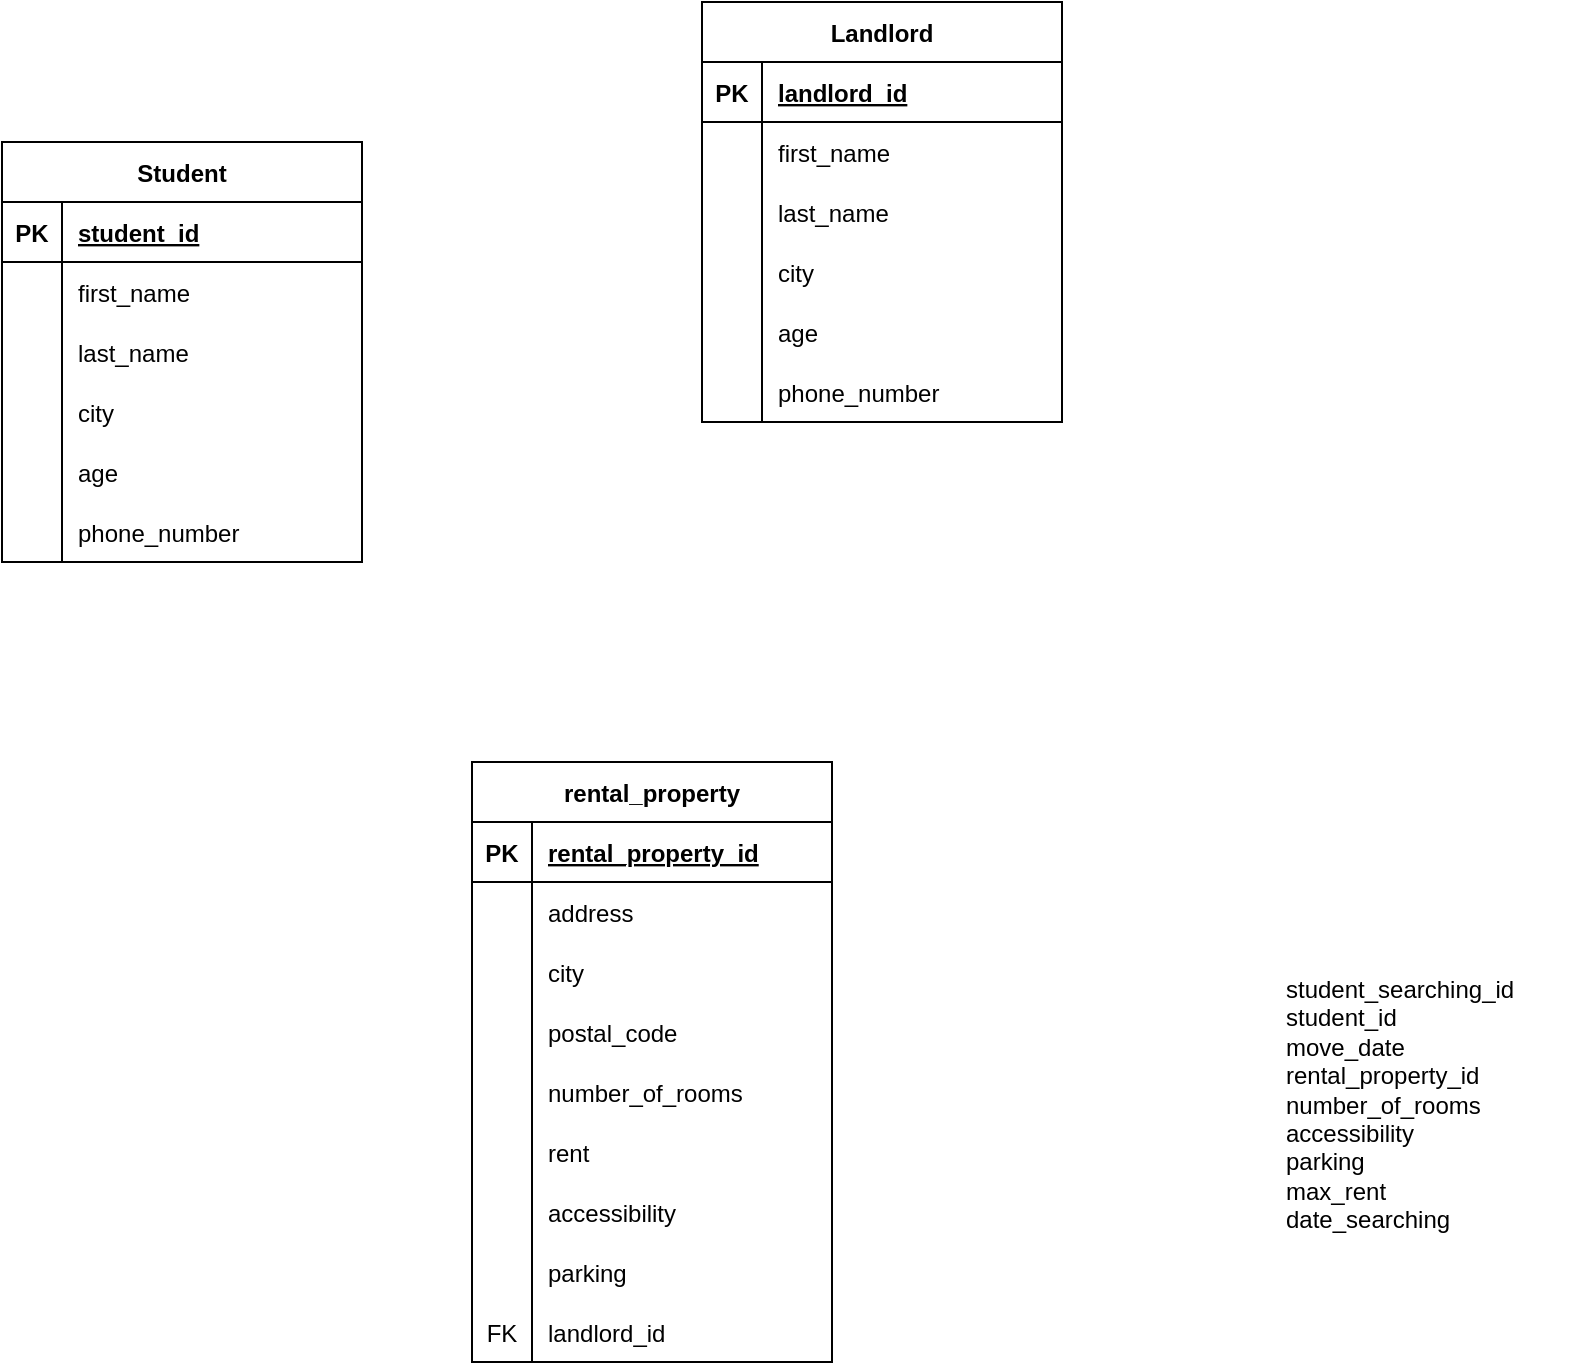 <mxfile version="20.5.3" type="github">
  <diagram id="fzFdkP5ZeFTCwG1FxZoy" name="Page-1">
    <mxGraphModel dx="828" dy="452" grid="1" gridSize="10" guides="1" tooltips="1" connect="1" arrows="1" fold="1" page="1" pageScale="1" pageWidth="850" pageHeight="1100" math="0" shadow="0">
      <root>
        <mxCell id="0" />
        <mxCell id="1" parent="0" />
        <mxCell id="A5VDw5LPp-jY6Zv5BWsA-1" value="Student" style="shape=table;startSize=30;container=1;collapsible=1;childLayout=tableLayout;fixedRows=1;rowLines=0;fontStyle=1;align=center;resizeLast=1;" vertex="1" parent="1">
          <mxGeometry x="100" y="430" width="180" height="210" as="geometry" />
        </mxCell>
        <mxCell id="A5VDw5LPp-jY6Zv5BWsA-2" value="" style="shape=tableRow;horizontal=0;startSize=0;swimlaneHead=0;swimlaneBody=0;fillColor=none;collapsible=0;dropTarget=0;points=[[0,0.5],[1,0.5]];portConstraint=eastwest;top=0;left=0;right=0;bottom=1;" vertex="1" parent="A5VDw5LPp-jY6Zv5BWsA-1">
          <mxGeometry y="30" width="180" height="30" as="geometry" />
        </mxCell>
        <mxCell id="A5VDw5LPp-jY6Zv5BWsA-3" value="PK" style="shape=partialRectangle;connectable=0;fillColor=none;top=0;left=0;bottom=0;right=0;fontStyle=1;overflow=hidden;" vertex="1" parent="A5VDw5LPp-jY6Zv5BWsA-2">
          <mxGeometry width="30" height="30" as="geometry">
            <mxRectangle width="30" height="30" as="alternateBounds" />
          </mxGeometry>
        </mxCell>
        <mxCell id="A5VDw5LPp-jY6Zv5BWsA-4" value="student_id" style="shape=partialRectangle;connectable=0;fillColor=none;top=0;left=0;bottom=0;right=0;align=left;spacingLeft=6;fontStyle=5;overflow=hidden;" vertex="1" parent="A5VDw5LPp-jY6Zv5BWsA-2">
          <mxGeometry x="30" width="150" height="30" as="geometry">
            <mxRectangle width="150" height="30" as="alternateBounds" />
          </mxGeometry>
        </mxCell>
        <mxCell id="A5VDw5LPp-jY6Zv5BWsA-5" value="" style="shape=tableRow;horizontal=0;startSize=0;swimlaneHead=0;swimlaneBody=0;fillColor=none;collapsible=0;dropTarget=0;points=[[0,0.5],[1,0.5]];portConstraint=eastwest;top=0;left=0;right=0;bottom=0;" vertex="1" parent="A5VDw5LPp-jY6Zv5BWsA-1">
          <mxGeometry y="60" width="180" height="30" as="geometry" />
        </mxCell>
        <mxCell id="A5VDw5LPp-jY6Zv5BWsA-6" value="" style="shape=partialRectangle;connectable=0;fillColor=none;top=0;left=0;bottom=0;right=0;editable=1;overflow=hidden;" vertex="1" parent="A5VDw5LPp-jY6Zv5BWsA-5">
          <mxGeometry width="30" height="30" as="geometry">
            <mxRectangle width="30" height="30" as="alternateBounds" />
          </mxGeometry>
        </mxCell>
        <mxCell id="A5VDw5LPp-jY6Zv5BWsA-7" value="first_name" style="shape=partialRectangle;connectable=0;fillColor=none;top=0;left=0;bottom=0;right=0;align=left;spacingLeft=6;overflow=hidden;" vertex="1" parent="A5VDw5LPp-jY6Zv5BWsA-5">
          <mxGeometry x="30" width="150" height="30" as="geometry">
            <mxRectangle width="150" height="30" as="alternateBounds" />
          </mxGeometry>
        </mxCell>
        <mxCell id="A5VDw5LPp-jY6Zv5BWsA-8" value="" style="shape=tableRow;horizontal=0;startSize=0;swimlaneHead=0;swimlaneBody=0;fillColor=none;collapsible=0;dropTarget=0;points=[[0,0.5],[1,0.5]];portConstraint=eastwest;top=0;left=0;right=0;bottom=0;" vertex="1" parent="A5VDw5LPp-jY6Zv5BWsA-1">
          <mxGeometry y="90" width="180" height="30" as="geometry" />
        </mxCell>
        <mxCell id="A5VDw5LPp-jY6Zv5BWsA-9" value="" style="shape=partialRectangle;connectable=0;fillColor=none;top=0;left=0;bottom=0;right=0;editable=1;overflow=hidden;" vertex="1" parent="A5VDw5LPp-jY6Zv5BWsA-8">
          <mxGeometry width="30" height="30" as="geometry">
            <mxRectangle width="30" height="30" as="alternateBounds" />
          </mxGeometry>
        </mxCell>
        <mxCell id="A5VDw5LPp-jY6Zv5BWsA-10" value="last_name" style="shape=partialRectangle;connectable=0;fillColor=none;top=0;left=0;bottom=0;right=0;align=left;spacingLeft=6;overflow=hidden;" vertex="1" parent="A5VDw5LPp-jY6Zv5BWsA-8">
          <mxGeometry x="30" width="150" height="30" as="geometry">
            <mxRectangle width="150" height="30" as="alternateBounds" />
          </mxGeometry>
        </mxCell>
        <mxCell id="A5VDw5LPp-jY6Zv5BWsA-11" value="" style="shape=tableRow;horizontal=0;startSize=0;swimlaneHead=0;swimlaneBody=0;fillColor=none;collapsible=0;dropTarget=0;points=[[0,0.5],[1,0.5]];portConstraint=eastwest;top=0;left=0;right=0;bottom=0;" vertex="1" parent="A5VDw5LPp-jY6Zv5BWsA-1">
          <mxGeometry y="120" width="180" height="30" as="geometry" />
        </mxCell>
        <mxCell id="A5VDw5LPp-jY6Zv5BWsA-12" value="" style="shape=partialRectangle;connectable=0;fillColor=none;top=0;left=0;bottom=0;right=0;editable=1;overflow=hidden;" vertex="1" parent="A5VDw5LPp-jY6Zv5BWsA-11">
          <mxGeometry width="30" height="30" as="geometry">
            <mxRectangle width="30" height="30" as="alternateBounds" />
          </mxGeometry>
        </mxCell>
        <mxCell id="A5VDw5LPp-jY6Zv5BWsA-13" value="city" style="shape=partialRectangle;connectable=0;fillColor=none;top=0;left=0;bottom=0;right=0;align=left;spacingLeft=6;overflow=hidden;" vertex="1" parent="A5VDw5LPp-jY6Zv5BWsA-11">
          <mxGeometry x="30" width="150" height="30" as="geometry">
            <mxRectangle width="150" height="30" as="alternateBounds" />
          </mxGeometry>
        </mxCell>
        <mxCell id="A5VDw5LPp-jY6Zv5BWsA-15" value="" style="shape=tableRow;horizontal=0;startSize=0;swimlaneHead=0;swimlaneBody=0;fillColor=none;collapsible=0;dropTarget=0;points=[[0,0.5],[1,0.5]];portConstraint=eastwest;top=0;left=0;right=0;bottom=0;" vertex="1" parent="A5VDw5LPp-jY6Zv5BWsA-1">
          <mxGeometry y="150" width="180" height="30" as="geometry" />
        </mxCell>
        <mxCell id="A5VDw5LPp-jY6Zv5BWsA-16" value="" style="shape=partialRectangle;connectable=0;fillColor=none;top=0;left=0;bottom=0;right=0;editable=1;overflow=hidden;" vertex="1" parent="A5VDw5LPp-jY6Zv5BWsA-15">
          <mxGeometry width="30" height="30" as="geometry">
            <mxRectangle width="30" height="30" as="alternateBounds" />
          </mxGeometry>
        </mxCell>
        <mxCell id="A5VDw5LPp-jY6Zv5BWsA-17" value="age" style="shape=partialRectangle;connectable=0;fillColor=none;top=0;left=0;bottom=0;right=0;align=left;spacingLeft=6;overflow=hidden;" vertex="1" parent="A5VDw5LPp-jY6Zv5BWsA-15">
          <mxGeometry x="30" width="150" height="30" as="geometry">
            <mxRectangle width="150" height="30" as="alternateBounds" />
          </mxGeometry>
        </mxCell>
        <mxCell id="A5VDw5LPp-jY6Zv5BWsA-18" value="" style="shape=tableRow;horizontal=0;startSize=0;swimlaneHead=0;swimlaneBody=0;fillColor=none;collapsible=0;dropTarget=0;points=[[0,0.5],[1,0.5]];portConstraint=eastwest;top=0;left=0;right=0;bottom=0;" vertex="1" parent="A5VDw5LPp-jY6Zv5BWsA-1">
          <mxGeometry y="180" width="180" height="30" as="geometry" />
        </mxCell>
        <mxCell id="A5VDw5LPp-jY6Zv5BWsA-19" value="" style="shape=partialRectangle;connectable=0;fillColor=none;top=0;left=0;bottom=0;right=0;editable=1;overflow=hidden;" vertex="1" parent="A5VDw5LPp-jY6Zv5BWsA-18">
          <mxGeometry width="30" height="30" as="geometry">
            <mxRectangle width="30" height="30" as="alternateBounds" />
          </mxGeometry>
        </mxCell>
        <mxCell id="A5VDw5LPp-jY6Zv5BWsA-20" value="phone_number" style="shape=partialRectangle;connectable=0;fillColor=none;top=0;left=0;bottom=0;right=0;align=left;spacingLeft=6;overflow=hidden;" vertex="1" parent="A5VDw5LPp-jY6Zv5BWsA-18">
          <mxGeometry x="30" width="150" height="30" as="geometry">
            <mxRectangle width="150" height="30" as="alternateBounds" />
          </mxGeometry>
        </mxCell>
        <mxCell id="A5VDw5LPp-jY6Zv5BWsA-21" value="Landlord" style="shape=table;startSize=30;container=1;collapsible=1;childLayout=tableLayout;fixedRows=1;rowLines=0;fontStyle=1;align=center;resizeLast=1;" vertex="1" parent="1">
          <mxGeometry x="450" y="360" width="180" height="210" as="geometry" />
        </mxCell>
        <mxCell id="A5VDw5LPp-jY6Zv5BWsA-22" value="" style="shape=tableRow;horizontal=0;startSize=0;swimlaneHead=0;swimlaneBody=0;fillColor=none;collapsible=0;dropTarget=0;points=[[0,0.5],[1,0.5]];portConstraint=eastwest;top=0;left=0;right=0;bottom=1;" vertex="1" parent="A5VDw5LPp-jY6Zv5BWsA-21">
          <mxGeometry y="30" width="180" height="30" as="geometry" />
        </mxCell>
        <mxCell id="A5VDw5LPp-jY6Zv5BWsA-23" value="PK" style="shape=partialRectangle;connectable=0;fillColor=none;top=0;left=0;bottom=0;right=0;fontStyle=1;overflow=hidden;" vertex="1" parent="A5VDw5LPp-jY6Zv5BWsA-22">
          <mxGeometry width="30" height="30" as="geometry">
            <mxRectangle width="30" height="30" as="alternateBounds" />
          </mxGeometry>
        </mxCell>
        <mxCell id="A5VDw5LPp-jY6Zv5BWsA-24" value="landlord_id" style="shape=partialRectangle;connectable=0;fillColor=none;top=0;left=0;bottom=0;right=0;align=left;spacingLeft=6;fontStyle=5;overflow=hidden;" vertex="1" parent="A5VDw5LPp-jY6Zv5BWsA-22">
          <mxGeometry x="30" width="150" height="30" as="geometry">
            <mxRectangle width="150" height="30" as="alternateBounds" />
          </mxGeometry>
        </mxCell>
        <mxCell id="A5VDw5LPp-jY6Zv5BWsA-25" value="" style="shape=tableRow;horizontal=0;startSize=0;swimlaneHead=0;swimlaneBody=0;fillColor=none;collapsible=0;dropTarget=0;points=[[0,0.5],[1,0.5]];portConstraint=eastwest;top=0;left=0;right=0;bottom=0;" vertex="1" parent="A5VDw5LPp-jY6Zv5BWsA-21">
          <mxGeometry y="60" width="180" height="30" as="geometry" />
        </mxCell>
        <mxCell id="A5VDw5LPp-jY6Zv5BWsA-26" value="" style="shape=partialRectangle;connectable=0;fillColor=none;top=0;left=0;bottom=0;right=0;editable=1;overflow=hidden;" vertex="1" parent="A5VDw5LPp-jY6Zv5BWsA-25">
          <mxGeometry width="30" height="30" as="geometry">
            <mxRectangle width="30" height="30" as="alternateBounds" />
          </mxGeometry>
        </mxCell>
        <mxCell id="A5VDw5LPp-jY6Zv5BWsA-27" value="first_name" style="shape=partialRectangle;connectable=0;fillColor=none;top=0;left=0;bottom=0;right=0;align=left;spacingLeft=6;overflow=hidden;" vertex="1" parent="A5VDw5LPp-jY6Zv5BWsA-25">
          <mxGeometry x="30" width="150" height="30" as="geometry">
            <mxRectangle width="150" height="30" as="alternateBounds" />
          </mxGeometry>
        </mxCell>
        <mxCell id="A5VDw5LPp-jY6Zv5BWsA-28" value="" style="shape=tableRow;horizontal=0;startSize=0;swimlaneHead=0;swimlaneBody=0;fillColor=none;collapsible=0;dropTarget=0;points=[[0,0.5],[1,0.5]];portConstraint=eastwest;top=0;left=0;right=0;bottom=0;" vertex="1" parent="A5VDw5LPp-jY6Zv5BWsA-21">
          <mxGeometry y="90" width="180" height="30" as="geometry" />
        </mxCell>
        <mxCell id="A5VDw5LPp-jY6Zv5BWsA-29" value="" style="shape=partialRectangle;connectable=0;fillColor=none;top=0;left=0;bottom=0;right=0;editable=1;overflow=hidden;" vertex="1" parent="A5VDw5LPp-jY6Zv5BWsA-28">
          <mxGeometry width="30" height="30" as="geometry">
            <mxRectangle width="30" height="30" as="alternateBounds" />
          </mxGeometry>
        </mxCell>
        <mxCell id="A5VDw5LPp-jY6Zv5BWsA-30" value="last_name" style="shape=partialRectangle;connectable=0;fillColor=none;top=0;left=0;bottom=0;right=0;align=left;spacingLeft=6;overflow=hidden;" vertex="1" parent="A5VDw5LPp-jY6Zv5BWsA-28">
          <mxGeometry x="30" width="150" height="30" as="geometry">
            <mxRectangle width="150" height="30" as="alternateBounds" />
          </mxGeometry>
        </mxCell>
        <mxCell id="A5VDw5LPp-jY6Zv5BWsA-31" value="" style="shape=tableRow;horizontal=0;startSize=0;swimlaneHead=0;swimlaneBody=0;fillColor=none;collapsible=0;dropTarget=0;points=[[0,0.5],[1,0.5]];portConstraint=eastwest;top=0;left=0;right=0;bottom=0;" vertex="1" parent="A5VDw5LPp-jY6Zv5BWsA-21">
          <mxGeometry y="120" width="180" height="30" as="geometry" />
        </mxCell>
        <mxCell id="A5VDw5LPp-jY6Zv5BWsA-32" value="" style="shape=partialRectangle;connectable=0;fillColor=none;top=0;left=0;bottom=0;right=0;editable=1;overflow=hidden;" vertex="1" parent="A5VDw5LPp-jY6Zv5BWsA-31">
          <mxGeometry width="30" height="30" as="geometry">
            <mxRectangle width="30" height="30" as="alternateBounds" />
          </mxGeometry>
        </mxCell>
        <mxCell id="A5VDw5LPp-jY6Zv5BWsA-33" value="city" style="shape=partialRectangle;connectable=0;fillColor=none;top=0;left=0;bottom=0;right=0;align=left;spacingLeft=6;overflow=hidden;" vertex="1" parent="A5VDw5LPp-jY6Zv5BWsA-31">
          <mxGeometry x="30" width="150" height="30" as="geometry">
            <mxRectangle width="150" height="30" as="alternateBounds" />
          </mxGeometry>
        </mxCell>
        <mxCell id="A5VDw5LPp-jY6Zv5BWsA-34" value="" style="shape=tableRow;horizontal=0;startSize=0;swimlaneHead=0;swimlaneBody=0;fillColor=none;collapsible=0;dropTarget=0;points=[[0,0.5],[1,0.5]];portConstraint=eastwest;top=0;left=0;right=0;bottom=0;" vertex="1" parent="A5VDw5LPp-jY6Zv5BWsA-21">
          <mxGeometry y="150" width="180" height="30" as="geometry" />
        </mxCell>
        <mxCell id="A5VDw5LPp-jY6Zv5BWsA-35" value="" style="shape=partialRectangle;connectable=0;fillColor=none;top=0;left=0;bottom=0;right=0;editable=1;overflow=hidden;" vertex="1" parent="A5VDw5LPp-jY6Zv5BWsA-34">
          <mxGeometry width="30" height="30" as="geometry">
            <mxRectangle width="30" height="30" as="alternateBounds" />
          </mxGeometry>
        </mxCell>
        <mxCell id="A5VDw5LPp-jY6Zv5BWsA-36" value="age" style="shape=partialRectangle;connectable=0;fillColor=none;top=0;left=0;bottom=0;right=0;align=left;spacingLeft=6;overflow=hidden;" vertex="1" parent="A5VDw5LPp-jY6Zv5BWsA-34">
          <mxGeometry x="30" width="150" height="30" as="geometry">
            <mxRectangle width="150" height="30" as="alternateBounds" />
          </mxGeometry>
        </mxCell>
        <mxCell id="A5VDw5LPp-jY6Zv5BWsA-37" value="" style="shape=tableRow;horizontal=0;startSize=0;swimlaneHead=0;swimlaneBody=0;fillColor=none;collapsible=0;dropTarget=0;points=[[0,0.5],[1,0.5]];portConstraint=eastwest;top=0;left=0;right=0;bottom=0;" vertex="1" parent="A5VDw5LPp-jY6Zv5BWsA-21">
          <mxGeometry y="180" width="180" height="30" as="geometry" />
        </mxCell>
        <mxCell id="A5VDw5LPp-jY6Zv5BWsA-38" value="" style="shape=partialRectangle;connectable=0;fillColor=none;top=0;left=0;bottom=0;right=0;editable=1;overflow=hidden;" vertex="1" parent="A5VDw5LPp-jY6Zv5BWsA-37">
          <mxGeometry width="30" height="30" as="geometry">
            <mxRectangle width="30" height="30" as="alternateBounds" />
          </mxGeometry>
        </mxCell>
        <mxCell id="A5VDw5LPp-jY6Zv5BWsA-39" value="phone_number" style="shape=partialRectangle;connectable=0;fillColor=none;top=0;left=0;bottom=0;right=0;align=left;spacingLeft=6;overflow=hidden;" vertex="1" parent="A5VDw5LPp-jY6Zv5BWsA-37">
          <mxGeometry x="30" width="150" height="30" as="geometry">
            <mxRectangle width="150" height="30" as="alternateBounds" />
          </mxGeometry>
        </mxCell>
        <mxCell id="A5VDw5LPp-jY6Zv5BWsA-41" value="rental_property" style="shape=table;startSize=30;container=1;collapsible=1;childLayout=tableLayout;fixedRows=1;rowLines=0;fontStyle=1;align=center;resizeLast=1;" vertex="1" parent="1">
          <mxGeometry x="335" y="740" width="180" height="300" as="geometry" />
        </mxCell>
        <mxCell id="A5VDw5LPp-jY6Zv5BWsA-42" value="" style="shape=tableRow;horizontal=0;startSize=0;swimlaneHead=0;swimlaneBody=0;fillColor=none;collapsible=0;dropTarget=0;points=[[0,0.5],[1,0.5]];portConstraint=eastwest;top=0;left=0;right=0;bottom=1;" vertex="1" parent="A5VDw5LPp-jY6Zv5BWsA-41">
          <mxGeometry y="30" width="180" height="30" as="geometry" />
        </mxCell>
        <mxCell id="A5VDw5LPp-jY6Zv5BWsA-43" value="PK" style="shape=partialRectangle;connectable=0;fillColor=none;top=0;left=0;bottom=0;right=0;fontStyle=1;overflow=hidden;" vertex="1" parent="A5VDw5LPp-jY6Zv5BWsA-42">
          <mxGeometry width="30" height="30" as="geometry">
            <mxRectangle width="30" height="30" as="alternateBounds" />
          </mxGeometry>
        </mxCell>
        <mxCell id="A5VDw5LPp-jY6Zv5BWsA-44" value="rental_property_id" style="shape=partialRectangle;connectable=0;fillColor=none;top=0;left=0;bottom=0;right=0;align=left;spacingLeft=6;fontStyle=5;overflow=hidden;" vertex="1" parent="A5VDw5LPp-jY6Zv5BWsA-42">
          <mxGeometry x="30" width="150" height="30" as="geometry">
            <mxRectangle width="150" height="30" as="alternateBounds" />
          </mxGeometry>
        </mxCell>
        <mxCell id="A5VDw5LPp-jY6Zv5BWsA-45" value="" style="shape=tableRow;horizontal=0;startSize=0;swimlaneHead=0;swimlaneBody=0;fillColor=none;collapsible=0;dropTarget=0;points=[[0,0.5],[1,0.5]];portConstraint=eastwest;top=0;left=0;right=0;bottom=0;" vertex="1" parent="A5VDw5LPp-jY6Zv5BWsA-41">
          <mxGeometry y="60" width="180" height="30" as="geometry" />
        </mxCell>
        <mxCell id="A5VDw5LPp-jY6Zv5BWsA-46" value="" style="shape=partialRectangle;connectable=0;fillColor=none;top=0;left=0;bottom=0;right=0;editable=1;overflow=hidden;" vertex="1" parent="A5VDw5LPp-jY6Zv5BWsA-45">
          <mxGeometry width="30" height="30" as="geometry">
            <mxRectangle width="30" height="30" as="alternateBounds" />
          </mxGeometry>
        </mxCell>
        <mxCell id="A5VDw5LPp-jY6Zv5BWsA-47" value="address" style="shape=partialRectangle;connectable=0;fillColor=none;top=0;left=0;bottom=0;right=0;align=left;spacingLeft=6;overflow=hidden;" vertex="1" parent="A5VDw5LPp-jY6Zv5BWsA-45">
          <mxGeometry x="30" width="150" height="30" as="geometry">
            <mxRectangle width="150" height="30" as="alternateBounds" />
          </mxGeometry>
        </mxCell>
        <mxCell id="A5VDw5LPp-jY6Zv5BWsA-48" value="" style="shape=tableRow;horizontal=0;startSize=0;swimlaneHead=0;swimlaneBody=0;fillColor=none;collapsible=0;dropTarget=0;points=[[0,0.5],[1,0.5]];portConstraint=eastwest;top=0;left=0;right=0;bottom=0;" vertex="1" parent="A5VDw5LPp-jY6Zv5BWsA-41">
          <mxGeometry y="90" width="180" height="30" as="geometry" />
        </mxCell>
        <mxCell id="A5VDw5LPp-jY6Zv5BWsA-49" value="" style="shape=partialRectangle;connectable=0;fillColor=none;top=0;left=0;bottom=0;right=0;editable=1;overflow=hidden;" vertex="1" parent="A5VDw5LPp-jY6Zv5BWsA-48">
          <mxGeometry width="30" height="30" as="geometry">
            <mxRectangle width="30" height="30" as="alternateBounds" />
          </mxGeometry>
        </mxCell>
        <mxCell id="A5VDw5LPp-jY6Zv5BWsA-50" value="city" style="shape=partialRectangle;connectable=0;fillColor=none;top=0;left=0;bottom=0;right=0;align=left;spacingLeft=6;overflow=hidden;" vertex="1" parent="A5VDw5LPp-jY6Zv5BWsA-48">
          <mxGeometry x="30" width="150" height="30" as="geometry">
            <mxRectangle width="150" height="30" as="alternateBounds" />
          </mxGeometry>
        </mxCell>
        <mxCell id="A5VDw5LPp-jY6Zv5BWsA-51" value="" style="shape=tableRow;horizontal=0;startSize=0;swimlaneHead=0;swimlaneBody=0;fillColor=none;collapsible=0;dropTarget=0;points=[[0,0.5],[1,0.5]];portConstraint=eastwest;top=0;left=0;right=0;bottom=0;" vertex="1" parent="A5VDw5LPp-jY6Zv5BWsA-41">
          <mxGeometry y="120" width="180" height="30" as="geometry" />
        </mxCell>
        <mxCell id="A5VDw5LPp-jY6Zv5BWsA-52" value="" style="shape=partialRectangle;connectable=0;fillColor=none;top=0;left=0;bottom=0;right=0;editable=1;overflow=hidden;" vertex="1" parent="A5VDw5LPp-jY6Zv5BWsA-51">
          <mxGeometry width="30" height="30" as="geometry">
            <mxRectangle width="30" height="30" as="alternateBounds" />
          </mxGeometry>
        </mxCell>
        <mxCell id="A5VDw5LPp-jY6Zv5BWsA-53" value="postal_code" style="shape=partialRectangle;connectable=0;fillColor=none;top=0;left=0;bottom=0;right=0;align=left;spacingLeft=6;overflow=hidden;" vertex="1" parent="A5VDw5LPp-jY6Zv5BWsA-51">
          <mxGeometry x="30" width="150" height="30" as="geometry">
            <mxRectangle width="150" height="30" as="alternateBounds" />
          </mxGeometry>
        </mxCell>
        <mxCell id="A5VDw5LPp-jY6Zv5BWsA-54" value="" style="shape=tableRow;horizontal=0;startSize=0;swimlaneHead=0;swimlaneBody=0;fillColor=none;collapsible=0;dropTarget=0;points=[[0,0.5],[1,0.5]];portConstraint=eastwest;top=0;left=0;right=0;bottom=0;" vertex="1" parent="A5VDw5LPp-jY6Zv5BWsA-41">
          <mxGeometry y="150" width="180" height="30" as="geometry" />
        </mxCell>
        <mxCell id="A5VDw5LPp-jY6Zv5BWsA-55" value="" style="shape=partialRectangle;connectable=0;fillColor=none;top=0;left=0;bottom=0;right=0;editable=1;overflow=hidden;" vertex="1" parent="A5VDw5LPp-jY6Zv5BWsA-54">
          <mxGeometry width="30" height="30" as="geometry">
            <mxRectangle width="30" height="30" as="alternateBounds" />
          </mxGeometry>
        </mxCell>
        <mxCell id="A5VDw5LPp-jY6Zv5BWsA-56" value="number_of_rooms" style="shape=partialRectangle;connectable=0;fillColor=none;top=0;left=0;bottom=0;right=0;align=left;spacingLeft=6;overflow=hidden;" vertex="1" parent="A5VDw5LPp-jY6Zv5BWsA-54">
          <mxGeometry x="30" width="150" height="30" as="geometry">
            <mxRectangle width="150" height="30" as="alternateBounds" />
          </mxGeometry>
        </mxCell>
        <mxCell id="A5VDw5LPp-jY6Zv5BWsA-57" value="" style="shape=tableRow;horizontal=0;startSize=0;swimlaneHead=0;swimlaneBody=0;fillColor=none;collapsible=0;dropTarget=0;points=[[0,0.5],[1,0.5]];portConstraint=eastwest;top=0;left=0;right=0;bottom=0;" vertex="1" parent="A5VDw5LPp-jY6Zv5BWsA-41">
          <mxGeometry y="180" width="180" height="30" as="geometry" />
        </mxCell>
        <mxCell id="A5VDw5LPp-jY6Zv5BWsA-58" value="" style="shape=partialRectangle;connectable=0;fillColor=none;top=0;left=0;bottom=0;right=0;editable=1;overflow=hidden;" vertex="1" parent="A5VDw5LPp-jY6Zv5BWsA-57">
          <mxGeometry width="30" height="30" as="geometry">
            <mxRectangle width="30" height="30" as="alternateBounds" />
          </mxGeometry>
        </mxCell>
        <mxCell id="A5VDw5LPp-jY6Zv5BWsA-59" value="rent" style="shape=partialRectangle;connectable=0;fillColor=none;top=0;left=0;bottom=0;right=0;align=left;spacingLeft=6;overflow=hidden;" vertex="1" parent="A5VDw5LPp-jY6Zv5BWsA-57">
          <mxGeometry x="30" width="150" height="30" as="geometry">
            <mxRectangle width="150" height="30" as="alternateBounds" />
          </mxGeometry>
        </mxCell>
        <mxCell id="A5VDw5LPp-jY6Zv5BWsA-60" value="" style="shape=tableRow;horizontal=0;startSize=0;swimlaneHead=0;swimlaneBody=0;fillColor=none;collapsible=0;dropTarget=0;points=[[0,0.5],[1,0.5]];portConstraint=eastwest;top=0;left=0;right=0;bottom=0;" vertex="1" parent="A5VDw5LPp-jY6Zv5BWsA-41">
          <mxGeometry y="210" width="180" height="30" as="geometry" />
        </mxCell>
        <mxCell id="A5VDw5LPp-jY6Zv5BWsA-61" value="" style="shape=partialRectangle;connectable=0;fillColor=none;top=0;left=0;bottom=0;right=0;editable=1;overflow=hidden;" vertex="1" parent="A5VDw5LPp-jY6Zv5BWsA-60">
          <mxGeometry width="30" height="30" as="geometry">
            <mxRectangle width="30" height="30" as="alternateBounds" />
          </mxGeometry>
        </mxCell>
        <mxCell id="A5VDw5LPp-jY6Zv5BWsA-62" value="accessibility" style="shape=partialRectangle;connectable=0;fillColor=none;top=0;left=0;bottom=0;right=0;align=left;spacingLeft=6;overflow=hidden;" vertex="1" parent="A5VDw5LPp-jY6Zv5BWsA-60">
          <mxGeometry x="30" width="150" height="30" as="geometry">
            <mxRectangle width="150" height="30" as="alternateBounds" />
          </mxGeometry>
        </mxCell>
        <mxCell id="A5VDw5LPp-jY6Zv5BWsA-63" value="" style="shape=tableRow;horizontal=0;startSize=0;swimlaneHead=0;swimlaneBody=0;fillColor=none;collapsible=0;dropTarget=0;points=[[0,0.5],[1,0.5]];portConstraint=eastwest;top=0;left=0;right=0;bottom=0;" vertex="1" parent="A5VDw5LPp-jY6Zv5BWsA-41">
          <mxGeometry y="240" width="180" height="30" as="geometry" />
        </mxCell>
        <mxCell id="A5VDw5LPp-jY6Zv5BWsA-64" value="" style="shape=partialRectangle;connectable=0;fillColor=none;top=0;left=0;bottom=0;right=0;editable=1;overflow=hidden;" vertex="1" parent="A5VDw5LPp-jY6Zv5BWsA-63">
          <mxGeometry width="30" height="30" as="geometry">
            <mxRectangle width="30" height="30" as="alternateBounds" />
          </mxGeometry>
        </mxCell>
        <mxCell id="A5VDw5LPp-jY6Zv5BWsA-65" value="parking" style="shape=partialRectangle;connectable=0;fillColor=none;top=0;left=0;bottom=0;right=0;align=left;spacingLeft=6;overflow=hidden;" vertex="1" parent="A5VDw5LPp-jY6Zv5BWsA-63">
          <mxGeometry x="30" width="150" height="30" as="geometry">
            <mxRectangle width="150" height="30" as="alternateBounds" />
          </mxGeometry>
        </mxCell>
        <mxCell id="A5VDw5LPp-jY6Zv5BWsA-66" value="" style="shape=tableRow;horizontal=0;startSize=0;swimlaneHead=0;swimlaneBody=0;fillColor=none;collapsible=0;dropTarget=0;points=[[0,0.5],[1,0.5]];portConstraint=eastwest;top=0;left=0;right=0;bottom=0;" vertex="1" parent="A5VDw5LPp-jY6Zv5BWsA-41">
          <mxGeometry y="270" width="180" height="30" as="geometry" />
        </mxCell>
        <mxCell id="A5VDw5LPp-jY6Zv5BWsA-67" value="FK" style="shape=partialRectangle;connectable=0;fillColor=none;top=0;left=0;bottom=0;right=0;editable=1;overflow=hidden;" vertex="1" parent="A5VDw5LPp-jY6Zv5BWsA-66">
          <mxGeometry width="30" height="30" as="geometry">
            <mxRectangle width="30" height="30" as="alternateBounds" />
          </mxGeometry>
        </mxCell>
        <mxCell id="A5VDw5LPp-jY6Zv5BWsA-68" value="landlord_id" style="shape=partialRectangle;connectable=0;fillColor=none;top=0;left=0;bottom=0;right=0;align=left;spacingLeft=6;overflow=hidden;" vertex="1" parent="A5VDw5LPp-jY6Zv5BWsA-66">
          <mxGeometry x="30" width="150" height="30" as="geometry">
            <mxRectangle width="150" height="30" as="alternateBounds" />
          </mxGeometry>
        </mxCell>
        <mxCell id="A5VDw5LPp-jY6Zv5BWsA-69" value="student_searching_id&#xa;student_id&#xa;move_date&#xa;rental_property_id&#xa;number_of_rooms&#xa;accessibility&#xa;parking&#xa;max_rent&#xa;date_searching" style="text;whiteSpace=wrap;html=1;" vertex="1" parent="1">
          <mxGeometry x="740" y="840" width="150" height="150" as="geometry" />
        </mxCell>
      </root>
    </mxGraphModel>
  </diagram>
</mxfile>
